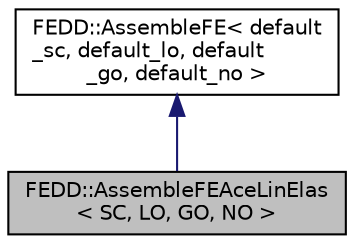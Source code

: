 digraph "FEDD::AssembleFEAceLinElas&lt; SC, LO, GO, NO &gt;"
{
 // LATEX_PDF_SIZE
  edge [fontname="Helvetica",fontsize="10",labelfontname="Helvetica",labelfontsize="10"];
  node [fontname="Helvetica",fontsize="10",shape=record];
  Node1 [label="FEDD::AssembleFEAceLinElas\l\< SC, LO, GO, NO \>",height=0.2,width=0.4,color="black", fillcolor="grey75", style="filled", fontcolor="black",tooltip=" "];
  Node2 -> Node1 [dir="back",color="midnightblue",fontsize="10",style="solid"];
  Node2 [label="FEDD::AssembleFE\< default\l_sc, default_lo, default\l_go, default_no \>",height=0.2,width=0.4,color="black", fillcolor="white", style="filled",URL="$classFEDD_1_1AssembleFE.html",tooltip=" "];
}
